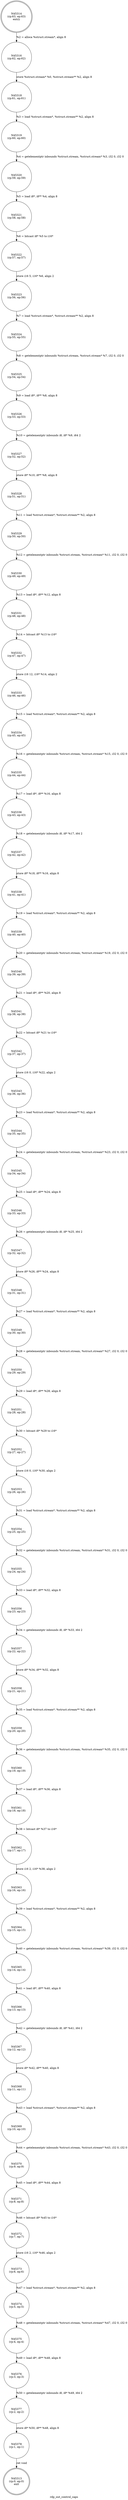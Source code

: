 digraph rdp_out_control_caps {
label="rdp_out_control_caps"
45313 [label="N45313\n(rp:0, ep:0)\nexit", shape="doublecircle"]
45314 [label="N45314\n(rp:63, ep:63)\nentry", shape="doublecircle"]
45314 -> 45316 [label="%2 = alloca %struct.stream*, align 8"]
45316 [label="N45316\n(rp:62, ep:62)", shape="circle"]
45316 -> 45318 [label="store %struct.stream* %0, %struct.stream** %2, align 8"]
45318 [label="N45318\n(rp:61, ep:61)", shape="circle"]
45318 -> 45319 [label="%3 = load %struct.stream*, %struct.stream** %2, align 8"]
45319 [label="N45319\n(rp:60, ep:60)", shape="circle"]
45319 -> 45320 [label="%4 = getelementptr inbounds %struct.stream, %struct.stream* %3, i32 0, i32 0"]
45320 [label="N45320\n(rp:59, ep:59)", shape="circle"]
45320 -> 45321 [label="%5 = load i8*, i8** %4, align 8"]
45321 [label="N45321\n(rp:58, ep:58)", shape="circle"]
45321 -> 45322 [label="%6 = bitcast i8* %5 to i16*"]
45322 [label="N45322\n(rp:57, ep:57)", shape="circle"]
45322 -> 45323 [label="store i16 5, i16* %6, align 2"]
45323 [label="N45323\n(rp:56, ep:56)", shape="circle"]
45323 -> 45324 [label="%7 = load %struct.stream*, %struct.stream** %2, align 8"]
45324 [label="N45324\n(rp:55, ep:55)", shape="circle"]
45324 -> 45325 [label="%8 = getelementptr inbounds %struct.stream, %struct.stream* %7, i32 0, i32 0"]
45325 [label="N45325\n(rp:54, ep:54)", shape="circle"]
45325 -> 45326 [label="%9 = load i8*, i8** %8, align 8"]
45326 [label="N45326\n(rp:53, ep:53)", shape="circle"]
45326 -> 45327 [label="%10 = getelementptr inbounds i8, i8* %9, i64 2"]
45327 [label="N45327\n(rp:52, ep:52)", shape="circle"]
45327 -> 45328 [label="store i8* %10, i8** %8, align 8"]
45328 [label="N45328\n(rp:51, ep:51)", shape="circle"]
45328 -> 45329 [label="%11 = load %struct.stream*, %struct.stream** %2, align 8"]
45329 [label="N45329\n(rp:50, ep:50)", shape="circle"]
45329 -> 45330 [label="%12 = getelementptr inbounds %struct.stream, %struct.stream* %11, i32 0, i32 0"]
45330 [label="N45330\n(rp:49, ep:49)", shape="circle"]
45330 -> 45331 [label="%13 = load i8*, i8** %12, align 8"]
45331 [label="N45331\n(rp:48, ep:48)", shape="circle"]
45331 -> 45332 [label="%14 = bitcast i8* %13 to i16*"]
45332 [label="N45332\n(rp:47, ep:47)", shape="circle"]
45332 -> 45333 [label="store i16 12, i16* %14, align 2"]
45333 [label="N45333\n(rp:46, ep:46)", shape="circle"]
45333 -> 45334 [label="%15 = load %struct.stream*, %struct.stream** %2, align 8"]
45334 [label="N45334\n(rp:45, ep:45)", shape="circle"]
45334 -> 45335 [label="%16 = getelementptr inbounds %struct.stream, %struct.stream* %15, i32 0, i32 0"]
45335 [label="N45335\n(rp:44, ep:44)", shape="circle"]
45335 -> 45336 [label="%17 = load i8*, i8** %16, align 8"]
45336 [label="N45336\n(rp:43, ep:43)", shape="circle"]
45336 -> 45337 [label="%18 = getelementptr inbounds i8, i8* %17, i64 2"]
45337 [label="N45337\n(rp:42, ep:42)", shape="circle"]
45337 -> 45338 [label="store i8* %18, i8** %16, align 8"]
45338 [label="N45338\n(rp:41, ep:41)", shape="circle"]
45338 -> 45339 [label="%19 = load %struct.stream*, %struct.stream** %2, align 8"]
45339 [label="N45339\n(rp:40, ep:40)", shape="circle"]
45339 -> 45340 [label="%20 = getelementptr inbounds %struct.stream, %struct.stream* %19, i32 0, i32 0"]
45340 [label="N45340\n(rp:39, ep:39)", shape="circle"]
45340 -> 45341 [label="%21 = load i8*, i8** %20, align 8"]
45341 [label="N45341\n(rp:38, ep:38)", shape="circle"]
45341 -> 45342 [label="%22 = bitcast i8* %21 to i16*"]
45342 [label="N45342\n(rp:37, ep:37)", shape="circle"]
45342 -> 45343 [label="store i16 0, i16* %22, align 2"]
45343 [label="N45343\n(rp:36, ep:36)", shape="circle"]
45343 -> 45344 [label="%23 = load %struct.stream*, %struct.stream** %2, align 8"]
45344 [label="N45344\n(rp:35, ep:35)", shape="circle"]
45344 -> 45345 [label="%24 = getelementptr inbounds %struct.stream, %struct.stream* %23, i32 0, i32 0"]
45345 [label="N45345\n(rp:34, ep:34)", shape="circle"]
45345 -> 45346 [label="%25 = load i8*, i8** %24, align 8"]
45346 [label="N45346\n(rp:33, ep:33)", shape="circle"]
45346 -> 45347 [label="%26 = getelementptr inbounds i8, i8* %25, i64 2"]
45347 [label="N45347\n(rp:32, ep:32)", shape="circle"]
45347 -> 45348 [label="store i8* %26, i8** %24, align 8"]
45348 [label="N45348\n(rp:31, ep:31)", shape="circle"]
45348 -> 45349 [label="%27 = load %struct.stream*, %struct.stream** %2, align 8"]
45349 [label="N45349\n(rp:30, ep:30)", shape="circle"]
45349 -> 45350 [label="%28 = getelementptr inbounds %struct.stream, %struct.stream* %27, i32 0, i32 0"]
45350 [label="N45350\n(rp:29, ep:29)", shape="circle"]
45350 -> 45351 [label="%29 = load i8*, i8** %28, align 8"]
45351 [label="N45351\n(rp:28, ep:28)", shape="circle"]
45351 -> 45352 [label="%30 = bitcast i8* %29 to i16*"]
45352 [label="N45352\n(rp:27, ep:27)", shape="circle"]
45352 -> 45353 [label="store i16 0, i16* %30, align 2"]
45353 [label="N45353\n(rp:26, ep:26)", shape="circle"]
45353 -> 45354 [label="%31 = load %struct.stream*, %struct.stream** %2, align 8"]
45354 [label="N45354\n(rp:25, ep:25)", shape="circle"]
45354 -> 45355 [label="%32 = getelementptr inbounds %struct.stream, %struct.stream* %31, i32 0, i32 0"]
45355 [label="N45355\n(rp:24, ep:24)", shape="circle"]
45355 -> 45356 [label="%33 = load i8*, i8** %32, align 8"]
45356 [label="N45356\n(rp:23, ep:23)", shape="circle"]
45356 -> 45357 [label="%34 = getelementptr inbounds i8, i8* %33, i64 2"]
45357 [label="N45357\n(rp:22, ep:22)", shape="circle"]
45357 -> 45358 [label="store i8* %34, i8** %32, align 8"]
45358 [label="N45358\n(rp:21, ep:21)", shape="circle"]
45358 -> 45359 [label="%35 = load %struct.stream*, %struct.stream** %2, align 8"]
45359 [label="N45359\n(rp:20, ep:20)", shape="circle"]
45359 -> 45360 [label="%36 = getelementptr inbounds %struct.stream, %struct.stream* %35, i32 0, i32 0"]
45360 [label="N45360\n(rp:19, ep:19)", shape="circle"]
45360 -> 45361 [label="%37 = load i8*, i8** %36, align 8"]
45361 [label="N45361\n(rp:18, ep:18)", shape="circle"]
45361 -> 45362 [label="%38 = bitcast i8* %37 to i16*"]
45362 [label="N45362\n(rp:17, ep:17)", shape="circle"]
45362 -> 45363 [label="store i16 2, i16* %38, align 2"]
45363 [label="N45363\n(rp:16, ep:16)", shape="circle"]
45363 -> 45364 [label="%39 = load %struct.stream*, %struct.stream** %2, align 8"]
45364 [label="N45364\n(rp:15, ep:15)", shape="circle"]
45364 -> 45365 [label="%40 = getelementptr inbounds %struct.stream, %struct.stream* %39, i32 0, i32 0"]
45365 [label="N45365\n(rp:14, ep:14)", shape="circle"]
45365 -> 45366 [label="%41 = load i8*, i8** %40, align 8"]
45366 [label="N45366\n(rp:13, ep:13)", shape="circle"]
45366 -> 45367 [label="%42 = getelementptr inbounds i8, i8* %41, i64 2"]
45367 [label="N45367\n(rp:12, ep:12)", shape="circle"]
45367 -> 45368 [label="store i8* %42, i8** %40, align 8"]
45368 [label="N45368\n(rp:11, ep:11)", shape="circle"]
45368 -> 45369 [label="%43 = load %struct.stream*, %struct.stream** %2, align 8"]
45369 [label="N45369\n(rp:10, ep:10)", shape="circle"]
45369 -> 45370 [label="%44 = getelementptr inbounds %struct.stream, %struct.stream* %43, i32 0, i32 0"]
45370 [label="N45370\n(rp:9, ep:9)", shape="circle"]
45370 -> 45371 [label="%45 = load i8*, i8** %44, align 8"]
45371 [label="N45371\n(rp:8, ep:8)", shape="circle"]
45371 -> 45372 [label="%46 = bitcast i8* %45 to i16*"]
45372 [label="N45372\n(rp:7, ep:7)", shape="circle"]
45372 -> 45373 [label="store i16 2, i16* %46, align 2"]
45373 [label="N45373\n(rp:6, ep:6)", shape="circle"]
45373 -> 45374 [label="%47 = load %struct.stream*, %struct.stream** %2, align 8"]
45374 [label="N45374\n(rp:5, ep:5)", shape="circle"]
45374 -> 45375 [label="%48 = getelementptr inbounds %struct.stream, %struct.stream* %47, i32 0, i32 0"]
45375 [label="N45375\n(rp:4, ep:4)", shape="circle"]
45375 -> 45376 [label="%49 = load i8*, i8** %48, align 8"]
45376 [label="N45376\n(rp:3, ep:3)", shape="circle"]
45376 -> 45377 [label="%50 = getelementptr inbounds i8, i8* %49, i64 2"]
45377 [label="N45377\n(rp:2, ep:2)", shape="circle"]
45377 -> 45378 [label="store i8* %50, i8** %48, align 8"]
45378 [label="N45378\n(rp:1, ep:1)", shape="circle"]
45378 -> 45313 [label="ret void"]
}
